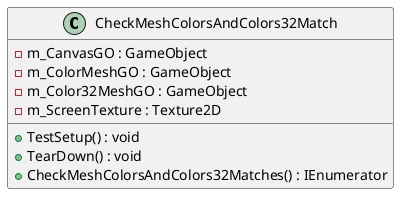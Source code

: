 @startuml
class CheckMeshColorsAndColors32Match {
    - m_CanvasGO : GameObject
    - m_ColorMeshGO : GameObject
    - m_Color32MeshGO : GameObject
    - m_ScreenTexture : Texture2D
    + TestSetup() : void
    + TearDown() : void
    + CheckMeshColorsAndColors32Matches() : IEnumerator
}
@enduml
